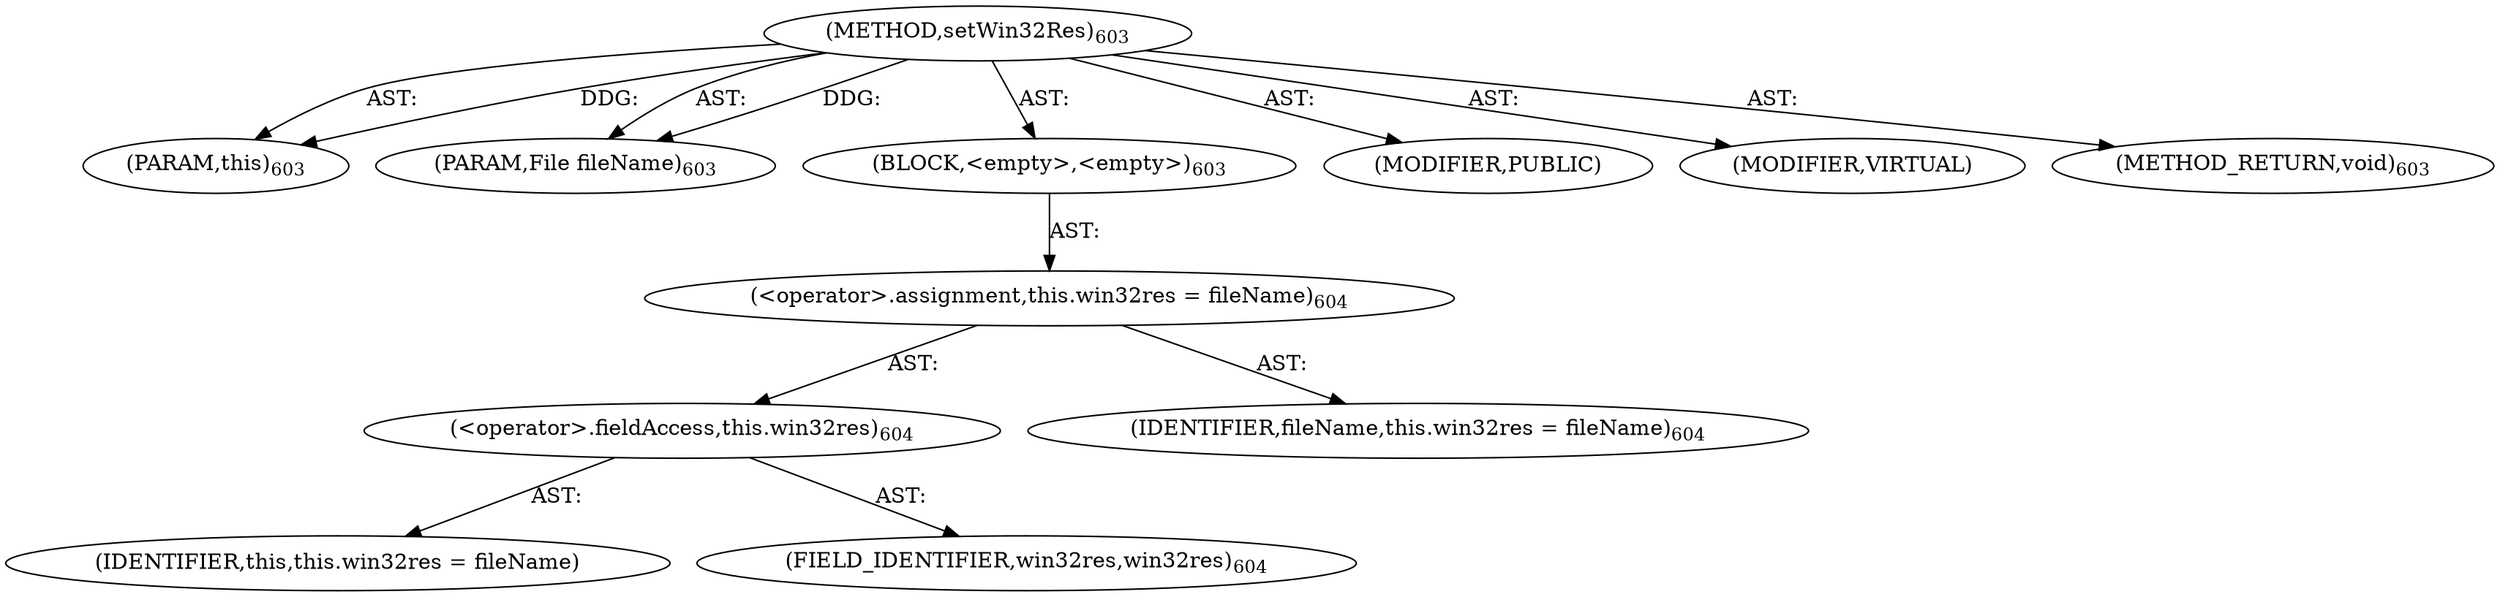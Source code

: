 digraph "setWin32Res" {  
"111669149728" [label = <(METHOD,setWin32Res)<SUB>603</SUB>> ]
"115964117048" [label = <(PARAM,this)<SUB>603</SUB>> ]
"115964117049" [label = <(PARAM,File fileName)<SUB>603</SUB>> ]
"25769803825" [label = <(BLOCK,&lt;empty&gt;,&lt;empty&gt;)<SUB>603</SUB>> ]
"30064771231" [label = <(&lt;operator&gt;.assignment,this.win32res = fileName)<SUB>604</SUB>> ]
"30064771232" [label = <(&lt;operator&gt;.fieldAccess,this.win32res)<SUB>604</SUB>> ]
"68719476873" [label = <(IDENTIFIER,this,this.win32res = fileName)> ]
"55834574911" [label = <(FIELD_IDENTIFIER,win32res,win32res)<SUB>604</SUB>> ]
"68719476874" [label = <(IDENTIFIER,fileName,this.win32res = fileName)<SUB>604</SUB>> ]
"133143986263" [label = <(MODIFIER,PUBLIC)> ]
"133143986264" [label = <(MODIFIER,VIRTUAL)> ]
"128849018912" [label = <(METHOD_RETURN,void)<SUB>603</SUB>> ]
  "111669149728" -> "115964117048"  [ label = "AST: "] 
  "111669149728" -> "115964117049"  [ label = "AST: "] 
  "111669149728" -> "25769803825"  [ label = "AST: "] 
  "111669149728" -> "133143986263"  [ label = "AST: "] 
  "111669149728" -> "133143986264"  [ label = "AST: "] 
  "111669149728" -> "128849018912"  [ label = "AST: "] 
  "25769803825" -> "30064771231"  [ label = "AST: "] 
  "30064771231" -> "30064771232"  [ label = "AST: "] 
  "30064771231" -> "68719476874"  [ label = "AST: "] 
  "30064771232" -> "68719476873"  [ label = "AST: "] 
  "30064771232" -> "55834574911"  [ label = "AST: "] 
  "111669149728" -> "115964117048"  [ label = "DDG: "] 
  "111669149728" -> "115964117049"  [ label = "DDG: "] 
}
